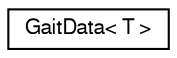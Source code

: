 digraph "Graphical Class Hierarchy"
{
  edge [fontname="FreeSans",fontsize="10",labelfontname="FreeSans",labelfontsize="10"];
  node [fontname="FreeSans",fontsize="10",shape=record];
  rankdir="LR";
  Node1 [label="GaitData\< T \>",height=0.2,width=0.4,color="black", fillcolor="white", style="filled",URL="$d9/d28/struct_gait_data.html"];
}
